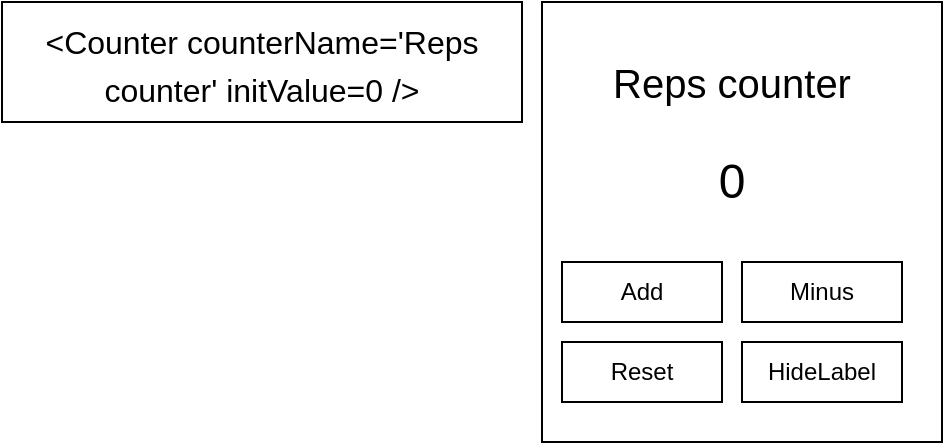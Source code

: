 <mxfile>
    <diagram id="JCBADD1I3ttC53KaK-D5" name="Page-1">
        <mxGraphModel dx="1370" dy="344" grid="1" gridSize="10" guides="1" tooltips="1" connect="1" arrows="1" fold="1" page="1" pageScale="1" pageWidth="850" pageHeight="1100" math="0" shadow="0">
            <root>
                <mxCell id="0"/>
                <mxCell id="1" parent="0"/>
                <mxCell id="2" value="" style="rounded=0;whiteSpace=wrap;html=1;" vertex="1" parent="1">
                    <mxGeometry x="200" y="20" width="200" height="220" as="geometry"/>
                </mxCell>
                <mxCell id="3" value="Add" style="rounded=0;whiteSpace=wrap;html=1;" vertex="1" parent="1">
                    <mxGeometry x="210" y="150" width="80" height="30" as="geometry"/>
                </mxCell>
                <mxCell id="4" value="Minus" style="rounded=0;whiteSpace=wrap;html=1;" vertex="1" parent="1">
                    <mxGeometry x="300" y="150" width="80" height="30" as="geometry"/>
                </mxCell>
                <mxCell id="5" value="Reset" style="rounded=0;whiteSpace=wrap;html=1;" vertex="1" parent="1">
                    <mxGeometry x="210" y="190" width="80" height="30" as="geometry"/>
                </mxCell>
                <mxCell id="6" value="0" style="text;html=1;strokeColor=none;fillColor=none;align=center;verticalAlign=middle;whiteSpace=wrap;rounded=0;fontSize=24;" vertex="1" parent="1">
                    <mxGeometry x="250" y="90" width="90" height="40" as="geometry"/>
                </mxCell>
                <mxCell id="7" value="Reps counter" style="text;html=1;strokeColor=none;fillColor=none;align=center;verticalAlign=middle;whiteSpace=wrap;rounded=0;fontSize=20;" vertex="1" parent="1">
                    <mxGeometry x="220" y="40" width="150" height="40" as="geometry"/>
                </mxCell>
                <mxCell id="8" value="HideLabel" style="rounded=0;whiteSpace=wrap;html=1;" vertex="1" parent="1">
                    <mxGeometry x="300" y="190" width="80" height="30" as="geometry"/>
                </mxCell>
                <mxCell id="9" value="&lt;font style=&quot;font-size: 16px&quot;&gt;&amp;lt;Counter counterName='Reps counter' initValue=0 /&amp;gt;&lt;/font&gt;" style="rounded=0;whiteSpace=wrap;html=1;fontSize=20;" vertex="1" parent="1">
                    <mxGeometry x="-70" y="20" width="260" height="60" as="geometry"/>
                </mxCell>
            </root>
        </mxGraphModel>
    </diagram>
</mxfile>